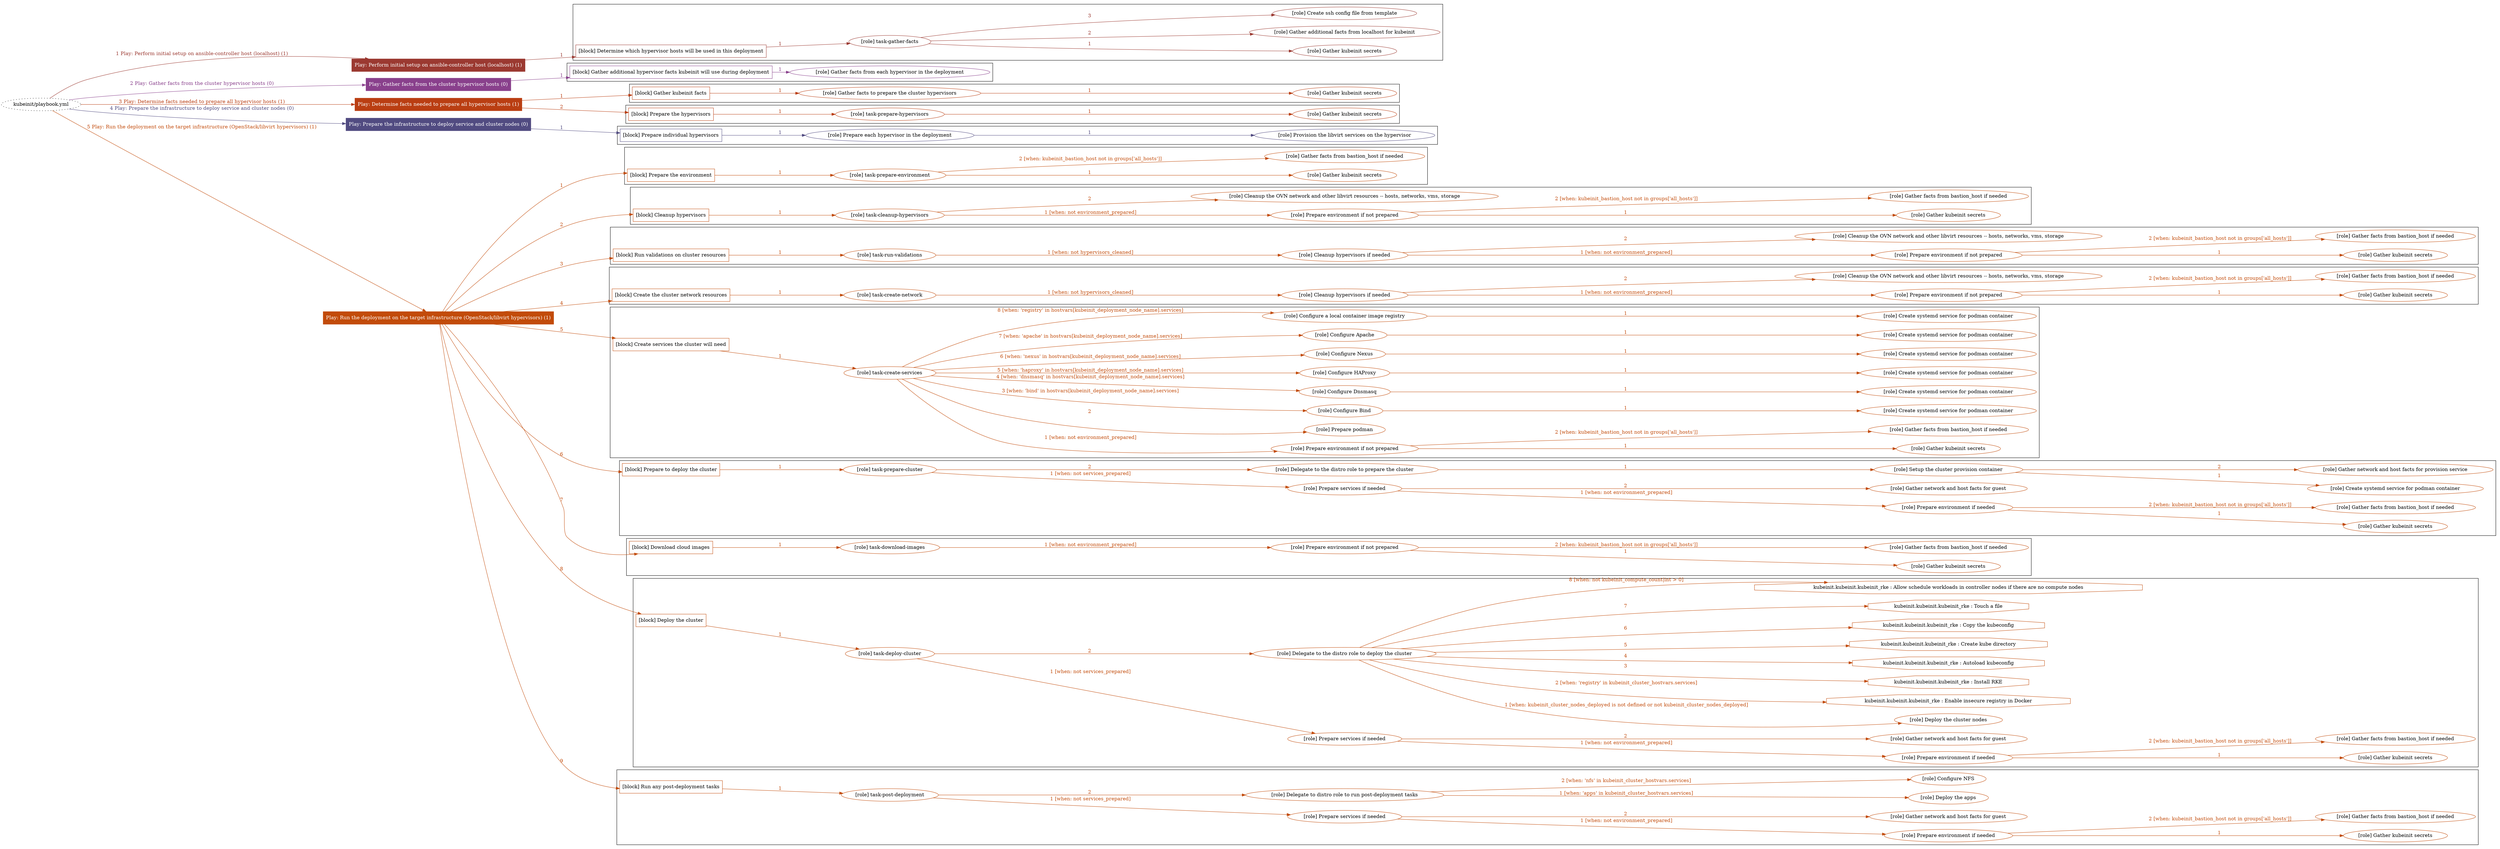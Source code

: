 digraph {
	graph [concentrate=true ordering=in rankdir=LR ratio=fill]
	edge [esep=5 sep=10]
	"kubeinit/playbook.yml" [URL="/home/runner/work/kubeinit/kubeinit/kubeinit/playbook.yml" id=playbook_4e71ec76 style=dotted]
	"kubeinit/playbook.yml" -> play_a5a6f241 [label="1 Play: Perform initial setup on ansible-controller host (localhost) (1)" color="#9b3931" fontcolor="#9b3931" id=edge_play_a5a6f241 labeltooltip="1 Play: Perform initial setup on ansible-controller host (localhost) (1)" tooltip="1 Play: Perform initial setup on ansible-controller host (localhost) (1)"]
	subgraph "Play: Perform initial setup on ansible-controller host (localhost) (1)" {
		play_a5a6f241 [label="Play: Perform initial setup on ansible-controller host (localhost) (1)" URL="/home/runner/work/kubeinit/kubeinit/kubeinit/playbook.yml" color="#9b3931" fontcolor="#ffffff" id=play_a5a6f241 shape=box style=filled tooltip=localhost]
		play_a5a6f241 -> block_d2134380 [label=1 color="#9b3931" fontcolor="#9b3931" id=edge_block_d2134380 labeltooltip=1 tooltip=1]
		subgraph cluster_block_d2134380 {
			block_d2134380 [label="[block] Determine which hypervisor hosts will be used in this deployment" URL="/home/runner/work/kubeinit/kubeinit/kubeinit/playbook.yml" color="#9b3931" id=block_d2134380 labeltooltip="Determine which hypervisor hosts will be used in this deployment" shape=box tooltip="Determine which hypervisor hosts will be used in this deployment"]
			block_d2134380 -> role_74dfdf32 [label="1 " color="#9b3931" fontcolor="#9b3931" id=edge_role_74dfdf32 labeltooltip="1 " tooltip="1 "]
			subgraph "task-gather-facts" {
				role_74dfdf32 [label="[role] task-gather-facts" URL="/home/runner/work/kubeinit/kubeinit/kubeinit/playbook.yml" color="#9b3931" id=role_74dfdf32 tooltip="task-gather-facts"]
				role_74dfdf32 -> role_13040ac0 [label="1 " color="#9b3931" fontcolor="#9b3931" id=edge_role_13040ac0 labeltooltip="1 " tooltip="1 "]
				subgraph "Gather kubeinit secrets" {
					role_13040ac0 [label="[role] Gather kubeinit secrets" URL="/home/runner/.ansible/collections/ansible_collections/kubeinit/kubeinit/roles/kubeinit_prepare/tasks/build_hypervisors_group.yml" color="#9b3931" id=role_13040ac0 tooltip="Gather kubeinit secrets"]
				}
				role_74dfdf32 -> role_74ad5cc6 [label="2 " color="#9b3931" fontcolor="#9b3931" id=edge_role_74ad5cc6 labeltooltip="2 " tooltip="2 "]
				subgraph "Gather additional facts from localhost for kubeinit" {
					role_74ad5cc6 [label="[role] Gather additional facts from localhost for kubeinit" URL="/home/runner/.ansible/collections/ansible_collections/kubeinit/kubeinit/roles/kubeinit_prepare/tasks/build_hypervisors_group.yml" color="#9b3931" id=role_74ad5cc6 tooltip="Gather additional facts from localhost for kubeinit"]
				}
				role_74dfdf32 -> role_3d4956d1 [label="3 " color="#9b3931" fontcolor="#9b3931" id=edge_role_3d4956d1 labeltooltip="3 " tooltip="3 "]
				subgraph "Create ssh config file from template" {
					role_3d4956d1 [label="[role] Create ssh config file from template" URL="/home/runner/.ansible/collections/ansible_collections/kubeinit/kubeinit/roles/kubeinit_prepare/tasks/build_hypervisors_group.yml" color="#9b3931" id=role_3d4956d1 tooltip="Create ssh config file from template"]
				}
			}
		}
	}
	"kubeinit/playbook.yml" -> play_de42b52c [label="2 Play: Gather facts from the cluster hypervisor hosts (0)" color="#89408c" fontcolor="#89408c" id=edge_play_de42b52c labeltooltip="2 Play: Gather facts from the cluster hypervisor hosts (0)" tooltip="2 Play: Gather facts from the cluster hypervisor hosts (0)"]
	subgraph "Play: Gather facts from the cluster hypervisor hosts (0)" {
		play_de42b52c [label="Play: Gather facts from the cluster hypervisor hosts (0)" URL="/home/runner/work/kubeinit/kubeinit/kubeinit/playbook.yml" color="#89408c" fontcolor="#ffffff" id=play_de42b52c shape=box style=filled tooltip="Play: Gather facts from the cluster hypervisor hosts (0)"]
		play_de42b52c -> block_602f44cd [label=1 color="#89408c" fontcolor="#89408c" id=edge_block_602f44cd labeltooltip=1 tooltip=1]
		subgraph cluster_block_602f44cd {
			block_602f44cd [label="[block] Gather additional hypervisor facts kubeinit will use during deployment" URL="/home/runner/work/kubeinit/kubeinit/kubeinit/playbook.yml" color="#89408c" id=block_602f44cd labeltooltip="Gather additional hypervisor facts kubeinit will use during deployment" shape=box tooltip="Gather additional hypervisor facts kubeinit will use during deployment"]
			block_602f44cd -> role_b14be139 [label="1 " color="#89408c" fontcolor="#89408c" id=edge_role_b14be139 labeltooltip="1 " tooltip="1 "]
			subgraph "Gather facts from each hypervisor in the deployment" {
				role_b14be139 [label="[role] Gather facts from each hypervisor in the deployment" URL="/home/runner/work/kubeinit/kubeinit/kubeinit/playbook.yml" color="#89408c" id=role_b14be139 tooltip="Gather facts from each hypervisor in the deployment"]
			}
		}
	}
	"kubeinit/playbook.yml" -> play_3bf90fbe [label="3 Play: Determine facts needed to prepare all hypervisor hosts (1)" color="#ba3e12" fontcolor="#ba3e12" id=edge_play_3bf90fbe labeltooltip="3 Play: Determine facts needed to prepare all hypervisor hosts (1)" tooltip="3 Play: Determine facts needed to prepare all hypervisor hosts (1)"]
	subgraph "Play: Determine facts needed to prepare all hypervisor hosts (1)" {
		play_3bf90fbe [label="Play: Determine facts needed to prepare all hypervisor hosts (1)" URL="/home/runner/work/kubeinit/kubeinit/kubeinit/playbook.yml" color="#ba3e12" fontcolor="#ffffff" id=play_3bf90fbe shape=box style=filled tooltip=localhost]
		play_3bf90fbe -> block_2a670452 [label=1 color="#ba3e12" fontcolor="#ba3e12" id=edge_block_2a670452 labeltooltip=1 tooltip=1]
		subgraph cluster_block_2a670452 {
			block_2a670452 [label="[block] Gather kubeinit facts" URL="/home/runner/work/kubeinit/kubeinit/kubeinit/playbook.yml" color="#ba3e12" id=block_2a670452 labeltooltip="Gather kubeinit facts" shape=box tooltip="Gather kubeinit facts"]
			block_2a670452 -> role_8c6747ef [label="1 " color="#ba3e12" fontcolor="#ba3e12" id=edge_role_8c6747ef labeltooltip="1 " tooltip="1 "]
			subgraph "Gather facts to prepare the cluster hypervisors" {
				role_8c6747ef [label="[role] Gather facts to prepare the cluster hypervisors" URL="/home/runner/work/kubeinit/kubeinit/kubeinit/playbook.yml" color="#ba3e12" id=role_8c6747ef tooltip="Gather facts to prepare the cluster hypervisors"]
				role_8c6747ef -> role_c88f5e8a [label="1 " color="#ba3e12" fontcolor="#ba3e12" id=edge_role_c88f5e8a labeltooltip="1 " tooltip="1 "]
				subgraph "Gather kubeinit secrets" {
					role_c88f5e8a [label="[role] Gather kubeinit secrets" URL="/home/runner/.ansible/collections/ansible_collections/kubeinit/kubeinit/roles/kubeinit_prepare/tasks/gather_kubeinit_facts.yml" color="#ba3e12" id=role_c88f5e8a tooltip="Gather kubeinit secrets"]
				}
			}
		}
		play_3bf90fbe -> block_3ad50ffa [label=2 color="#ba3e12" fontcolor="#ba3e12" id=edge_block_3ad50ffa labeltooltip=2 tooltip=2]
		subgraph cluster_block_3ad50ffa {
			block_3ad50ffa [label="[block] Prepare the hypervisors" URL="/home/runner/work/kubeinit/kubeinit/kubeinit/playbook.yml" color="#ba3e12" id=block_3ad50ffa labeltooltip="Prepare the hypervisors" shape=box tooltip="Prepare the hypervisors"]
			block_3ad50ffa -> role_e5954ee7 [label="1 " color="#ba3e12" fontcolor="#ba3e12" id=edge_role_e5954ee7 labeltooltip="1 " tooltip="1 "]
			subgraph "task-prepare-hypervisors" {
				role_e5954ee7 [label="[role] task-prepare-hypervisors" URL="/home/runner/work/kubeinit/kubeinit/kubeinit/playbook.yml" color="#ba3e12" id=role_e5954ee7 tooltip="task-prepare-hypervisors"]
				role_e5954ee7 -> role_2059200d [label="1 " color="#ba3e12" fontcolor="#ba3e12" id=edge_role_2059200d labeltooltip="1 " tooltip="1 "]
				subgraph "Gather kubeinit secrets" {
					role_2059200d [label="[role] Gather kubeinit secrets" URL="/home/runner/.ansible/collections/ansible_collections/kubeinit/kubeinit/roles/kubeinit_prepare/tasks/gather_kubeinit_facts.yml" color="#ba3e12" id=role_2059200d tooltip="Gather kubeinit secrets"]
				}
			}
		}
	}
	"kubeinit/playbook.yml" -> play_0ec72ad4 [label="4 Play: Prepare the infrastructure to deploy service and cluster nodes (0)" color="#514b81" fontcolor="#514b81" id=edge_play_0ec72ad4 labeltooltip="4 Play: Prepare the infrastructure to deploy service and cluster nodes (0)" tooltip="4 Play: Prepare the infrastructure to deploy service and cluster nodes (0)"]
	subgraph "Play: Prepare the infrastructure to deploy service and cluster nodes (0)" {
		play_0ec72ad4 [label="Play: Prepare the infrastructure to deploy service and cluster nodes (0)" URL="/home/runner/work/kubeinit/kubeinit/kubeinit/playbook.yml" color="#514b81" fontcolor="#ffffff" id=play_0ec72ad4 shape=box style=filled tooltip="Play: Prepare the infrastructure to deploy service and cluster nodes (0)"]
		play_0ec72ad4 -> block_b1049e52 [label=1 color="#514b81" fontcolor="#514b81" id=edge_block_b1049e52 labeltooltip=1 tooltip=1]
		subgraph cluster_block_b1049e52 {
			block_b1049e52 [label="[block] Prepare individual hypervisors" URL="/home/runner/work/kubeinit/kubeinit/kubeinit/playbook.yml" color="#514b81" id=block_b1049e52 labeltooltip="Prepare individual hypervisors" shape=box tooltip="Prepare individual hypervisors"]
			block_b1049e52 -> role_e82190da [label="1 " color="#514b81" fontcolor="#514b81" id=edge_role_e82190da labeltooltip="1 " tooltip="1 "]
			subgraph "Prepare each hypervisor in the deployment" {
				role_e82190da [label="[role] Prepare each hypervisor in the deployment" URL="/home/runner/work/kubeinit/kubeinit/kubeinit/playbook.yml" color="#514b81" id=role_e82190da tooltip="Prepare each hypervisor in the deployment"]
				role_e82190da -> role_c6ddafb7 [label="1 " color="#514b81" fontcolor="#514b81" id=edge_role_c6ddafb7 labeltooltip="1 " tooltip="1 "]
				subgraph "Provision the libvirt services on the hypervisor" {
					role_c6ddafb7 [label="[role] Provision the libvirt services on the hypervisor" URL="/home/runner/.ansible/collections/ansible_collections/kubeinit/kubeinit/roles/kubeinit_prepare/tasks/prepare_hypervisor.yml" color="#514b81" id=role_c6ddafb7 tooltip="Provision the libvirt services on the hypervisor"]
				}
			}
		}
	}
	"kubeinit/playbook.yml" -> play_357e057d [label="5 Play: Run the deployment on the target infrastructure (OpenStack/libvirt hypervisors) (1)" color="#c24b0a" fontcolor="#c24b0a" id=edge_play_357e057d labeltooltip="5 Play: Run the deployment on the target infrastructure (OpenStack/libvirt hypervisors) (1)" tooltip="5 Play: Run the deployment on the target infrastructure (OpenStack/libvirt hypervisors) (1)"]
	subgraph "Play: Run the deployment on the target infrastructure (OpenStack/libvirt hypervisors) (1)" {
		play_357e057d [label="Play: Run the deployment on the target infrastructure (OpenStack/libvirt hypervisors) (1)" URL="/home/runner/work/kubeinit/kubeinit/kubeinit/playbook.yml" color="#c24b0a" fontcolor="#ffffff" id=play_357e057d shape=box style=filled tooltip=localhost]
		play_357e057d -> block_16c69786 [label=1 color="#c24b0a" fontcolor="#c24b0a" id=edge_block_16c69786 labeltooltip=1 tooltip=1]
		subgraph cluster_block_16c69786 {
			block_16c69786 [label="[block] Prepare the environment" URL="/home/runner/work/kubeinit/kubeinit/kubeinit/playbook.yml" color="#c24b0a" id=block_16c69786 labeltooltip="Prepare the environment" shape=box tooltip="Prepare the environment"]
			block_16c69786 -> role_e90f8779 [label="1 " color="#c24b0a" fontcolor="#c24b0a" id=edge_role_e90f8779 labeltooltip="1 " tooltip="1 "]
			subgraph "task-prepare-environment" {
				role_e90f8779 [label="[role] task-prepare-environment" URL="/home/runner/work/kubeinit/kubeinit/kubeinit/playbook.yml" color="#c24b0a" id=role_e90f8779 tooltip="task-prepare-environment"]
				role_e90f8779 -> role_4d2148d4 [label="1 " color="#c24b0a" fontcolor="#c24b0a" id=edge_role_4d2148d4 labeltooltip="1 " tooltip="1 "]
				subgraph "Gather kubeinit secrets" {
					role_4d2148d4 [label="[role] Gather kubeinit secrets" URL="/home/runner/.ansible/collections/ansible_collections/kubeinit/kubeinit/roles/kubeinit_prepare/tasks/gather_kubeinit_facts.yml" color="#c24b0a" id=role_4d2148d4 tooltip="Gather kubeinit secrets"]
				}
				role_e90f8779 -> role_aa76175b [label="2 [when: kubeinit_bastion_host not in groups['all_hosts']]" color="#c24b0a" fontcolor="#c24b0a" id=edge_role_aa76175b labeltooltip="2 [when: kubeinit_bastion_host not in groups['all_hosts']]" tooltip="2 [when: kubeinit_bastion_host not in groups['all_hosts']]"]
				subgraph "Gather facts from bastion_host if needed" {
					role_aa76175b [label="[role] Gather facts from bastion_host if needed" URL="/home/runner/.ansible/collections/ansible_collections/kubeinit/kubeinit/roles/kubeinit_prepare/tasks/main.yml" color="#c24b0a" id=role_aa76175b tooltip="Gather facts from bastion_host if needed"]
				}
			}
		}
		play_357e057d -> block_3b5df5c7 [label=2 color="#c24b0a" fontcolor="#c24b0a" id=edge_block_3b5df5c7 labeltooltip=2 tooltip=2]
		subgraph cluster_block_3b5df5c7 {
			block_3b5df5c7 [label="[block] Cleanup hypervisors" URL="/home/runner/work/kubeinit/kubeinit/kubeinit/playbook.yml" color="#c24b0a" id=block_3b5df5c7 labeltooltip="Cleanup hypervisors" shape=box tooltip="Cleanup hypervisors"]
			block_3b5df5c7 -> role_c288c3ac [label="1 " color="#c24b0a" fontcolor="#c24b0a" id=edge_role_c288c3ac labeltooltip="1 " tooltip="1 "]
			subgraph "task-cleanup-hypervisors" {
				role_c288c3ac [label="[role] task-cleanup-hypervisors" URL="/home/runner/work/kubeinit/kubeinit/kubeinit/playbook.yml" color="#c24b0a" id=role_c288c3ac tooltip="task-cleanup-hypervisors"]
				role_c288c3ac -> role_8afca413 [label="1 [when: not environment_prepared]" color="#c24b0a" fontcolor="#c24b0a" id=edge_role_8afca413 labeltooltip="1 [when: not environment_prepared]" tooltip="1 [when: not environment_prepared]"]
				subgraph "Prepare environment if not prepared" {
					role_8afca413 [label="[role] Prepare environment if not prepared" URL="/home/runner/.ansible/collections/ansible_collections/kubeinit/kubeinit/roles/kubeinit_libvirt/tasks/cleanup_hypervisors.yml" color="#c24b0a" id=role_8afca413 tooltip="Prepare environment if not prepared"]
					role_8afca413 -> role_a4e926fe [label="1 " color="#c24b0a" fontcolor="#c24b0a" id=edge_role_a4e926fe labeltooltip="1 " tooltip="1 "]
					subgraph "Gather kubeinit secrets" {
						role_a4e926fe [label="[role] Gather kubeinit secrets" URL="/home/runner/.ansible/collections/ansible_collections/kubeinit/kubeinit/roles/kubeinit_prepare/tasks/gather_kubeinit_facts.yml" color="#c24b0a" id=role_a4e926fe tooltip="Gather kubeinit secrets"]
					}
					role_8afca413 -> role_6578287c [label="2 [when: kubeinit_bastion_host not in groups['all_hosts']]" color="#c24b0a" fontcolor="#c24b0a" id=edge_role_6578287c labeltooltip="2 [when: kubeinit_bastion_host not in groups['all_hosts']]" tooltip="2 [when: kubeinit_bastion_host not in groups['all_hosts']]"]
					subgraph "Gather facts from bastion_host if needed" {
						role_6578287c [label="[role] Gather facts from bastion_host if needed" URL="/home/runner/.ansible/collections/ansible_collections/kubeinit/kubeinit/roles/kubeinit_prepare/tasks/main.yml" color="#c24b0a" id=role_6578287c tooltip="Gather facts from bastion_host if needed"]
					}
				}
				role_c288c3ac -> role_6d5f1eb7 [label="2 " color="#c24b0a" fontcolor="#c24b0a" id=edge_role_6d5f1eb7 labeltooltip="2 " tooltip="2 "]
				subgraph "Cleanup the OVN network and other libvirt resources -- hosts, networks, vms, storage" {
					role_6d5f1eb7 [label="[role] Cleanup the OVN network and other libvirt resources -- hosts, networks, vms, storage" URL="/home/runner/.ansible/collections/ansible_collections/kubeinit/kubeinit/roles/kubeinit_libvirt/tasks/cleanup_hypervisors.yml" color="#c24b0a" id=role_6d5f1eb7 tooltip="Cleanup the OVN network and other libvirt resources -- hosts, networks, vms, storage"]
				}
			}
		}
		play_357e057d -> block_6f7932ec [label=3 color="#c24b0a" fontcolor="#c24b0a" id=edge_block_6f7932ec labeltooltip=3 tooltip=3]
		subgraph cluster_block_6f7932ec {
			block_6f7932ec [label="[block] Run validations on cluster resources" URL="/home/runner/work/kubeinit/kubeinit/kubeinit/playbook.yml" color="#c24b0a" id=block_6f7932ec labeltooltip="Run validations on cluster resources" shape=box tooltip="Run validations on cluster resources"]
			block_6f7932ec -> role_23121a31 [label="1 " color="#c24b0a" fontcolor="#c24b0a" id=edge_role_23121a31 labeltooltip="1 " tooltip="1 "]
			subgraph "task-run-validations" {
				role_23121a31 [label="[role] task-run-validations" URL="/home/runner/work/kubeinit/kubeinit/kubeinit/playbook.yml" color="#c24b0a" id=role_23121a31 tooltip="task-run-validations"]
				role_23121a31 -> role_99c1fac8 [label="1 [when: not hypervisors_cleaned]" color="#c24b0a" fontcolor="#c24b0a" id=edge_role_99c1fac8 labeltooltip="1 [when: not hypervisors_cleaned]" tooltip="1 [when: not hypervisors_cleaned]"]
				subgraph "Cleanup hypervisors if needed" {
					role_99c1fac8 [label="[role] Cleanup hypervisors if needed" URL="/home/runner/.ansible/collections/ansible_collections/kubeinit/kubeinit/roles/kubeinit_validations/tasks/main.yml" color="#c24b0a" id=role_99c1fac8 tooltip="Cleanup hypervisors if needed"]
					role_99c1fac8 -> role_f0be2505 [label="1 [when: not environment_prepared]" color="#c24b0a" fontcolor="#c24b0a" id=edge_role_f0be2505 labeltooltip="1 [when: not environment_prepared]" tooltip="1 [when: not environment_prepared]"]
					subgraph "Prepare environment if not prepared" {
						role_f0be2505 [label="[role] Prepare environment if not prepared" URL="/home/runner/.ansible/collections/ansible_collections/kubeinit/kubeinit/roles/kubeinit_libvirt/tasks/cleanup_hypervisors.yml" color="#c24b0a" id=role_f0be2505 tooltip="Prepare environment if not prepared"]
						role_f0be2505 -> role_37972097 [label="1 " color="#c24b0a" fontcolor="#c24b0a" id=edge_role_37972097 labeltooltip="1 " tooltip="1 "]
						subgraph "Gather kubeinit secrets" {
							role_37972097 [label="[role] Gather kubeinit secrets" URL="/home/runner/.ansible/collections/ansible_collections/kubeinit/kubeinit/roles/kubeinit_prepare/tasks/gather_kubeinit_facts.yml" color="#c24b0a" id=role_37972097 tooltip="Gather kubeinit secrets"]
						}
						role_f0be2505 -> role_4439eab1 [label="2 [when: kubeinit_bastion_host not in groups['all_hosts']]" color="#c24b0a" fontcolor="#c24b0a" id=edge_role_4439eab1 labeltooltip="2 [when: kubeinit_bastion_host not in groups['all_hosts']]" tooltip="2 [when: kubeinit_bastion_host not in groups['all_hosts']]"]
						subgraph "Gather facts from bastion_host if needed" {
							role_4439eab1 [label="[role] Gather facts from bastion_host if needed" URL="/home/runner/.ansible/collections/ansible_collections/kubeinit/kubeinit/roles/kubeinit_prepare/tasks/main.yml" color="#c24b0a" id=role_4439eab1 tooltip="Gather facts from bastion_host if needed"]
						}
					}
					role_99c1fac8 -> role_c960fbb1 [label="2 " color="#c24b0a" fontcolor="#c24b0a" id=edge_role_c960fbb1 labeltooltip="2 " tooltip="2 "]
					subgraph "Cleanup the OVN network and other libvirt resources -- hosts, networks, vms, storage" {
						role_c960fbb1 [label="[role] Cleanup the OVN network and other libvirt resources -- hosts, networks, vms, storage" URL="/home/runner/.ansible/collections/ansible_collections/kubeinit/kubeinit/roles/kubeinit_libvirt/tasks/cleanup_hypervisors.yml" color="#c24b0a" id=role_c960fbb1 tooltip="Cleanup the OVN network and other libvirt resources -- hosts, networks, vms, storage"]
					}
				}
			}
		}
		play_357e057d -> block_7549c4a5 [label=4 color="#c24b0a" fontcolor="#c24b0a" id=edge_block_7549c4a5 labeltooltip=4 tooltip=4]
		subgraph cluster_block_7549c4a5 {
			block_7549c4a5 [label="[block] Create the cluster network resources" URL="/home/runner/work/kubeinit/kubeinit/kubeinit/playbook.yml" color="#c24b0a" id=block_7549c4a5 labeltooltip="Create the cluster network resources" shape=box tooltip="Create the cluster network resources"]
			block_7549c4a5 -> role_5e5cbd0d [label="1 " color="#c24b0a" fontcolor="#c24b0a" id=edge_role_5e5cbd0d labeltooltip="1 " tooltip="1 "]
			subgraph "task-create-network" {
				role_5e5cbd0d [label="[role] task-create-network" URL="/home/runner/work/kubeinit/kubeinit/kubeinit/playbook.yml" color="#c24b0a" id=role_5e5cbd0d tooltip="task-create-network"]
				role_5e5cbd0d -> role_bc754c23 [label="1 [when: not hypervisors_cleaned]" color="#c24b0a" fontcolor="#c24b0a" id=edge_role_bc754c23 labeltooltip="1 [when: not hypervisors_cleaned]" tooltip="1 [when: not hypervisors_cleaned]"]
				subgraph "Cleanup hypervisors if needed" {
					role_bc754c23 [label="[role] Cleanup hypervisors if needed" URL="/home/runner/.ansible/collections/ansible_collections/kubeinit/kubeinit/roles/kubeinit_libvirt/tasks/create_network.yml" color="#c24b0a" id=role_bc754c23 tooltip="Cleanup hypervisors if needed"]
					role_bc754c23 -> role_7038dcd2 [label="1 [when: not environment_prepared]" color="#c24b0a" fontcolor="#c24b0a" id=edge_role_7038dcd2 labeltooltip="1 [when: not environment_prepared]" tooltip="1 [when: not environment_prepared]"]
					subgraph "Prepare environment if not prepared" {
						role_7038dcd2 [label="[role] Prepare environment if not prepared" URL="/home/runner/.ansible/collections/ansible_collections/kubeinit/kubeinit/roles/kubeinit_libvirt/tasks/cleanup_hypervisors.yml" color="#c24b0a" id=role_7038dcd2 tooltip="Prepare environment if not prepared"]
						role_7038dcd2 -> role_16d97a36 [label="1 " color="#c24b0a" fontcolor="#c24b0a" id=edge_role_16d97a36 labeltooltip="1 " tooltip="1 "]
						subgraph "Gather kubeinit secrets" {
							role_16d97a36 [label="[role] Gather kubeinit secrets" URL="/home/runner/.ansible/collections/ansible_collections/kubeinit/kubeinit/roles/kubeinit_prepare/tasks/gather_kubeinit_facts.yml" color="#c24b0a" id=role_16d97a36 tooltip="Gather kubeinit secrets"]
						}
						role_7038dcd2 -> role_34588f95 [label="2 [when: kubeinit_bastion_host not in groups['all_hosts']]" color="#c24b0a" fontcolor="#c24b0a" id=edge_role_34588f95 labeltooltip="2 [when: kubeinit_bastion_host not in groups['all_hosts']]" tooltip="2 [when: kubeinit_bastion_host not in groups['all_hosts']]"]
						subgraph "Gather facts from bastion_host if needed" {
							role_34588f95 [label="[role] Gather facts from bastion_host if needed" URL="/home/runner/.ansible/collections/ansible_collections/kubeinit/kubeinit/roles/kubeinit_prepare/tasks/main.yml" color="#c24b0a" id=role_34588f95 tooltip="Gather facts from bastion_host if needed"]
						}
					}
					role_bc754c23 -> role_4efb8c5f [label="2 " color="#c24b0a" fontcolor="#c24b0a" id=edge_role_4efb8c5f labeltooltip="2 " tooltip="2 "]
					subgraph "Cleanup the OVN network and other libvirt resources -- hosts, networks, vms, storage" {
						role_4efb8c5f [label="[role] Cleanup the OVN network and other libvirt resources -- hosts, networks, vms, storage" URL="/home/runner/.ansible/collections/ansible_collections/kubeinit/kubeinit/roles/kubeinit_libvirt/tasks/cleanup_hypervisors.yml" color="#c24b0a" id=role_4efb8c5f tooltip="Cleanup the OVN network and other libvirt resources -- hosts, networks, vms, storage"]
					}
				}
			}
		}
		play_357e057d -> block_6373e760 [label=5 color="#c24b0a" fontcolor="#c24b0a" id=edge_block_6373e760 labeltooltip=5 tooltip=5]
		subgraph cluster_block_6373e760 {
			block_6373e760 [label="[block] Create services the cluster will need" URL="/home/runner/work/kubeinit/kubeinit/kubeinit/playbook.yml" color="#c24b0a" id=block_6373e760 labeltooltip="Create services the cluster will need" shape=box tooltip="Create services the cluster will need"]
			block_6373e760 -> role_c44300d2 [label="1 " color="#c24b0a" fontcolor="#c24b0a" id=edge_role_c44300d2 labeltooltip="1 " tooltip="1 "]
			subgraph "task-create-services" {
				role_c44300d2 [label="[role] task-create-services" URL="/home/runner/work/kubeinit/kubeinit/kubeinit/playbook.yml" color="#c24b0a" id=role_c44300d2 tooltip="task-create-services"]
				role_c44300d2 -> role_2e483dd9 [label="1 [when: not environment_prepared]" color="#c24b0a" fontcolor="#c24b0a" id=edge_role_2e483dd9 labeltooltip="1 [when: not environment_prepared]" tooltip="1 [when: not environment_prepared]"]
				subgraph "Prepare environment if not prepared" {
					role_2e483dd9 [label="[role] Prepare environment if not prepared" URL="/home/runner/.ansible/collections/ansible_collections/kubeinit/kubeinit/roles/kubeinit_services/tasks/main.yml" color="#c24b0a" id=role_2e483dd9 tooltip="Prepare environment if not prepared"]
					role_2e483dd9 -> role_b80bd505 [label="1 " color="#c24b0a" fontcolor="#c24b0a" id=edge_role_b80bd505 labeltooltip="1 " tooltip="1 "]
					subgraph "Gather kubeinit secrets" {
						role_b80bd505 [label="[role] Gather kubeinit secrets" URL="/home/runner/.ansible/collections/ansible_collections/kubeinit/kubeinit/roles/kubeinit_prepare/tasks/gather_kubeinit_facts.yml" color="#c24b0a" id=role_b80bd505 tooltip="Gather kubeinit secrets"]
					}
					role_2e483dd9 -> role_9811d787 [label="2 [when: kubeinit_bastion_host not in groups['all_hosts']]" color="#c24b0a" fontcolor="#c24b0a" id=edge_role_9811d787 labeltooltip="2 [when: kubeinit_bastion_host not in groups['all_hosts']]" tooltip="2 [when: kubeinit_bastion_host not in groups['all_hosts']]"]
					subgraph "Gather facts from bastion_host if needed" {
						role_9811d787 [label="[role] Gather facts from bastion_host if needed" URL="/home/runner/.ansible/collections/ansible_collections/kubeinit/kubeinit/roles/kubeinit_prepare/tasks/main.yml" color="#c24b0a" id=role_9811d787 tooltip="Gather facts from bastion_host if needed"]
					}
				}
				role_c44300d2 -> role_13c05791 [label="2 " color="#c24b0a" fontcolor="#c24b0a" id=edge_role_13c05791 labeltooltip="2 " tooltip="2 "]
				subgraph "Prepare podman" {
					role_13c05791 [label="[role] Prepare podman" URL="/home/runner/.ansible/collections/ansible_collections/kubeinit/kubeinit/roles/kubeinit_services/tasks/00_create_service_pod.yml" color="#c24b0a" id=role_13c05791 tooltip="Prepare podman"]
				}
				role_c44300d2 -> role_375d4ddc [label="3 [when: 'bind' in hostvars[kubeinit_deployment_node_name].services]" color="#c24b0a" fontcolor="#c24b0a" id=edge_role_375d4ddc labeltooltip="3 [when: 'bind' in hostvars[kubeinit_deployment_node_name].services]" tooltip="3 [when: 'bind' in hostvars[kubeinit_deployment_node_name].services]"]
				subgraph "Configure Bind" {
					role_375d4ddc [label="[role] Configure Bind" URL="/home/runner/.ansible/collections/ansible_collections/kubeinit/kubeinit/roles/kubeinit_services/tasks/start_services_containers.yml" color="#c24b0a" id=role_375d4ddc tooltip="Configure Bind"]
					role_375d4ddc -> role_6f3809f8 [label="1 " color="#c24b0a" fontcolor="#c24b0a" id=edge_role_6f3809f8 labeltooltip="1 " tooltip="1 "]
					subgraph "Create systemd service for podman container" {
						role_6f3809f8 [label="[role] Create systemd service for podman container" URL="/home/runner/.ansible/collections/ansible_collections/kubeinit/kubeinit/roles/kubeinit_bind/tasks/main.yml" color="#c24b0a" id=role_6f3809f8 tooltip="Create systemd service for podman container"]
					}
				}
				role_c44300d2 -> role_8f9f29b9 [label="4 [when: 'dnsmasq' in hostvars[kubeinit_deployment_node_name].services]" color="#c24b0a" fontcolor="#c24b0a" id=edge_role_8f9f29b9 labeltooltip="4 [when: 'dnsmasq' in hostvars[kubeinit_deployment_node_name].services]" tooltip="4 [when: 'dnsmasq' in hostvars[kubeinit_deployment_node_name].services]"]
				subgraph "Configure Dnsmasq" {
					role_8f9f29b9 [label="[role] Configure Dnsmasq" URL="/home/runner/.ansible/collections/ansible_collections/kubeinit/kubeinit/roles/kubeinit_services/tasks/start_services_containers.yml" color="#c24b0a" id=role_8f9f29b9 tooltip="Configure Dnsmasq"]
					role_8f9f29b9 -> role_f87ef7d1 [label="1 " color="#c24b0a" fontcolor="#c24b0a" id=edge_role_f87ef7d1 labeltooltip="1 " tooltip="1 "]
					subgraph "Create systemd service for podman container" {
						role_f87ef7d1 [label="[role] Create systemd service for podman container" URL="/home/runner/.ansible/collections/ansible_collections/kubeinit/kubeinit/roles/kubeinit_dnsmasq/tasks/main.yml" color="#c24b0a" id=role_f87ef7d1 tooltip="Create systemd service for podman container"]
					}
				}
				role_c44300d2 -> role_7e4894ff [label="5 [when: 'haproxy' in hostvars[kubeinit_deployment_node_name].services]" color="#c24b0a" fontcolor="#c24b0a" id=edge_role_7e4894ff labeltooltip="5 [when: 'haproxy' in hostvars[kubeinit_deployment_node_name].services]" tooltip="5 [when: 'haproxy' in hostvars[kubeinit_deployment_node_name].services]"]
				subgraph "Configure HAProxy" {
					role_7e4894ff [label="[role] Configure HAProxy" URL="/home/runner/.ansible/collections/ansible_collections/kubeinit/kubeinit/roles/kubeinit_services/tasks/start_services_containers.yml" color="#c24b0a" id=role_7e4894ff tooltip="Configure HAProxy"]
					role_7e4894ff -> role_b9ba1202 [label="1 " color="#c24b0a" fontcolor="#c24b0a" id=edge_role_b9ba1202 labeltooltip="1 " tooltip="1 "]
					subgraph "Create systemd service for podman container" {
						role_b9ba1202 [label="[role] Create systemd service for podman container" URL="/home/runner/.ansible/collections/ansible_collections/kubeinit/kubeinit/roles/kubeinit_haproxy/tasks/main.yml" color="#c24b0a" id=role_b9ba1202 tooltip="Create systemd service for podman container"]
					}
				}
				role_c44300d2 -> role_a5845571 [label="6 [when: 'nexus' in hostvars[kubeinit_deployment_node_name].services]" color="#c24b0a" fontcolor="#c24b0a" id=edge_role_a5845571 labeltooltip="6 [when: 'nexus' in hostvars[kubeinit_deployment_node_name].services]" tooltip="6 [when: 'nexus' in hostvars[kubeinit_deployment_node_name].services]"]
				subgraph "Configure Nexus" {
					role_a5845571 [label="[role] Configure Nexus" URL="/home/runner/.ansible/collections/ansible_collections/kubeinit/kubeinit/roles/kubeinit_services/tasks/start_services_containers.yml" color="#c24b0a" id=role_a5845571 tooltip="Configure Nexus"]
					role_a5845571 -> role_78c1bdd9 [label="1 " color="#c24b0a" fontcolor="#c24b0a" id=edge_role_78c1bdd9 labeltooltip="1 " tooltip="1 "]
					subgraph "Create systemd service for podman container" {
						role_78c1bdd9 [label="[role] Create systemd service for podman container" URL="/home/runner/.ansible/collections/ansible_collections/kubeinit/kubeinit/roles/kubeinit_nexus/tasks/main.yml" color="#c24b0a" id=role_78c1bdd9 tooltip="Create systemd service for podman container"]
					}
				}
				role_c44300d2 -> role_e906c9bb [label="7 [when: 'apache' in hostvars[kubeinit_deployment_node_name].services]" color="#c24b0a" fontcolor="#c24b0a" id=edge_role_e906c9bb labeltooltip="7 [when: 'apache' in hostvars[kubeinit_deployment_node_name].services]" tooltip="7 [when: 'apache' in hostvars[kubeinit_deployment_node_name].services]"]
				subgraph "Configure Apache" {
					role_e906c9bb [label="[role] Configure Apache" URL="/home/runner/.ansible/collections/ansible_collections/kubeinit/kubeinit/roles/kubeinit_services/tasks/start_services_containers.yml" color="#c24b0a" id=role_e906c9bb tooltip="Configure Apache"]
					role_e906c9bb -> role_01a43ea2 [label="1 " color="#c24b0a" fontcolor="#c24b0a" id=edge_role_01a43ea2 labeltooltip="1 " tooltip="1 "]
					subgraph "Create systemd service for podman container" {
						role_01a43ea2 [label="[role] Create systemd service for podman container" URL="/home/runner/.ansible/collections/ansible_collections/kubeinit/kubeinit/roles/kubeinit_apache/tasks/main.yml" color="#c24b0a" id=role_01a43ea2 tooltip="Create systemd service for podman container"]
					}
				}
				role_c44300d2 -> role_4894c741 [label="8 [when: 'registry' in hostvars[kubeinit_deployment_node_name].services]" color="#c24b0a" fontcolor="#c24b0a" id=edge_role_4894c741 labeltooltip="8 [when: 'registry' in hostvars[kubeinit_deployment_node_name].services]" tooltip="8 [when: 'registry' in hostvars[kubeinit_deployment_node_name].services]"]
				subgraph "Configure a local container image registry" {
					role_4894c741 [label="[role] Configure a local container image registry" URL="/home/runner/.ansible/collections/ansible_collections/kubeinit/kubeinit/roles/kubeinit_services/tasks/start_services_containers.yml" color="#c24b0a" id=role_4894c741 tooltip="Configure a local container image registry"]
					role_4894c741 -> role_3b60497c [label="1 " color="#c24b0a" fontcolor="#c24b0a" id=edge_role_3b60497c labeltooltip="1 " tooltip="1 "]
					subgraph "Create systemd service for podman container" {
						role_3b60497c [label="[role] Create systemd service for podman container" URL="/home/runner/.ansible/collections/ansible_collections/kubeinit/kubeinit/roles/kubeinit_registry/tasks/main.yml" color="#c24b0a" id=role_3b60497c tooltip="Create systemd service for podman container"]
					}
				}
			}
		}
		play_357e057d -> block_cd76308f [label=6 color="#c24b0a" fontcolor="#c24b0a" id=edge_block_cd76308f labeltooltip=6 tooltip=6]
		subgraph cluster_block_cd76308f {
			block_cd76308f [label="[block] Prepare to deploy the cluster" URL="/home/runner/work/kubeinit/kubeinit/kubeinit/playbook.yml" color="#c24b0a" id=block_cd76308f labeltooltip="Prepare to deploy the cluster" shape=box tooltip="Prepare to deploy the cluster"]
			block_cd76308f -> role_0dbcf899 [label="1 " color="#c24b0a" fontcolor="#c24b0a" id=edge_role_0dbcf899 labeltooltip="1 " tooltip="1 "]
			subgraph "task-prepare-cluster" {
				role_0dbcf899 [label="[role] task-prepare-cluster" URL="/home/runner/work/kubeinit/kubeinit/kubeinit/playbook.yml" color="#c24b0a" id=role_0dbcf899 tooltip="task-prepare-cluster"]
				role_0dbcf899 -> role_c16237b3 [label="1 [when: not services_prepared]" color="#c24b0a" fontcolor="#c24b0a" id=edge_role_c16237b3 labeltooltip="1 [when: not services_prepared]" tooltip="1 [when: not services_prepared]"]
				subgraph "Prepare services if needed" {
					role_c16237b3 [label="[role] Prepare services if needed" URL="/home/runner/.ansible/collections/ansible_collections/kubeinit/kubeinit/roles/kubeinit_prepare/tasks/prepare_cluster.yml" color="#c24b0a" id=role_c16237b3 tooltip="Prepare services if needed"]
					role_c16237b3 -> role_f00949a0 [label="1 [when: not environment_prepared]" color="#c24b0a" fontcolor="#c24b0a" id=edge_role_f00949a0 labeltooltip="1 [when: not environment_prepared]" tooltip="1 [when: not environment_prepared]"]
					subgraph "Prepare environment if needed" {
						role_f00949a0 [label="[role] Prepare environment if needed" URL="/home/runner/.ansible/collections/ansible_collections/kubeinit/kubeinit/roles/kubeinit_services/tasks/prepare_services.yml" color="#c24b0a" id=role_f00949a0 tooltip="Prepare environment if needed"]
						role_f00949a0 -> role_acf549c5 [label="1 " color="#c24b0a" fontcolor="#c24b0a" id=edge_role_acf549c5 labeltooltip="1 " tooltip="1 "]
						subgraph "Gather kubeinit secrets" {
							role_acf549c5 [label="[role] Gather kubeinit secrets" URL="/home/runner/.ansible/collections/ansible_collections/kubeinit/kubeinit/roles/kubeinit_prepare/tasks/gather_kubeinit_facts.yml" color="#c24b0a" id=role_acf549c5 tooltip="Gather kubeinit secrets"]
						}
						role_f00949a0 -> role_bf05fe73 [label="2 [when: kubeinit_bastion_host not in groups['all_hosts']]" color="#c24b0a" fontcolor="#c24b0a" id=edge_role_bf05fe73 labeltooltip="2 [when: kubeinit_bastion_host not in groups['all_hosts']]" tooltip="2 [when: kubeinit_bastion_host not in groups['all_hosts']]"]
						subgraph "Gather facts from bastion_host if needed" {
							role_bf05fe73 [label="[role] Gather facts from bastion_host if needed" URL="/home/runner/.ansible/collections/ansible_collections/kubeinit/kubeinit/roles/kubeinit_prepare/tasks/main.yml" color="#c24b0a" id=role_bf05fe73 tooltip="Gather facts from bastion_host if needed"]
						}
					}
					role_c16237b3 -> role_354026ab [label="2 " color="#c24b0a" fontcolor="#c24b0a" id=edge_role_354026ab labeltooltip="2 " tooltip="2 "]
					subgraph "Gather network and host facts for guest" {
						role_354026ab [label="[role] Gather network and host facts for guest" URL="/home/runner/.ansible/collections/ansible_collections/kubeinit/kubeinit/roles/kubeinit_services/tasks/prepare_services.yml" color="#c24b0a" id=role_354026ab tooltip="Gather network and host facts for guest"]
					}
				}
				role_0dbcf899 -> role_2a09ac9d [label="2 " color="#c24b0a" fontcolor="#c24b0a" id=edge_role_2a09ac9d labeltooltip="2 " tooltip="2 "]
				subgraph "Delegate to the distro role to prepare the cluster" {
					role_2a09ac9d [label="[role] Delegate to the distro role to prepare the cluster" URL="/home/runner/.ansible/collections/ansible_collections/kubeinit/kubeinit/roles/kubeinit_prepare/tasks/prepare_cluster.yml" color="#c24b0a" id=role_2a09ac9d tooltip="Delegate to the distro role to prepare the cluster"]
					role_2a09ac9d -> role_f3c25749 [label="1 " color="#c24b0a" fontcolor="#c24b0a" id=edge_role_f3c25749 labeltooltip="1 " tooltip="1 "]
					subgraph "Setup the cluster provision container" {
						role_f3c25749 [label="[role] Setup the cluster provision container" URL="/home/runner/.ansible/collections/ansible_collections/kubeinit/kubeinit/roles/kubeinit_rke/tasks/prepare_cluster.yml" color="#c24b0a" id=role_f3c25749 tooltip="Setup the cluster provision container"]
						role_f3c25749 -> role_49880e91 [label="1 " color="#c24b0a" fontcolor="#c24b0a" id=edge_role_49880e91 labeltooltip="1 " tooltip="1 "]
						subgraph "Create systemd service for podman container" {
							role_49880e91 [label="[role] Create systemd service for podman container" URL="/home/runner/.ansible/collections/ansible_collections/kubeinit/kubeinit/roles/kubeinit_services/tasks/create_provision_container.yml" color="#c24b0a" id=role_49880e91 tooltip="Create systemd service for podman container"]
						}
						role_f3c25749 -> role_8ae91153 [label="2 " color="#c24b0a" fontcolor="#c24b0a" id=edge_role_8ae91153 labeltooltip="2 " tooltip="2 "]
						subgraph "Gather network and host facts for provision service" {
							role_8ae91153 [label="[role] Gather network and host facts for provision service" URL="/home/runner/.ansible/collections/ansible_collections/kubeinit/kubeinit/roles/kubeinit_services/tasks/create_provision_container.yml" color="#c24b0a" id=role_8ae91153 tooltip="Gather network and host facts for provision service"]
						}
					}
				}
			}
		}
		play_357e057d -> block_7a6723d1 [label=7 color="#c24b0a" fontcolor="#c24b0a" id=edge_block_7a6723d1 labeltooltip=7 tooltip=7]
		subgraph cluster_block_7a6723d1 {
			block_7a6723d1 [label="[block] Download cloud images" URL="/home/runner/work/kubeinit/kubeinit/kubeinit/playbook.yml" color="#c24b0a" id=block_7a6723d1 labeltooltip="Download cloud images" shape=box tooltip="Download cloud images"]
			block_7a6723d1 -> role_511b1765 [label="1 " color="#c24b0a" fontcolor="#c24b0a" id=edge_role_511b1765 labeltooltip="1 " tooltip="1 "]
			subgraph "task-download-images" {
				role_511b1765 [label="[role] task-download-images" URL="/home/runner/work/kubeinit/kubeinit/kubeinit/playbook.yml" color="#c24b0a" id=role_511b1765 tooltip="task-download-images"]
				role_511b1765 -> role_ae8dd0e1 [label="1 [when: not environment_prepared]" color="#c24b0a" fontcolor="#c24b0a" id=edge_role_ae8dd0e1 labeltooltip="1 [when: not environment_prepared]" tooltip="1 [when: not environment_prepared]"]
				subgraph "Prepare environment if not prepared" {
					role_ae8dd0e1 [label="[role] Prepare environment if not prepared" URL="/home/runner/.ansible/collections/ansible_collections/kubeinit/kubeinit/roles/kubeinit_libvirt/tasks/download_cloud_images.yml" color="#c24b0a" id=role_ae8dd0e1 tooltip="Prepare environment if not prepared"]
					role_ae8dd0e1 -> role_f3811f54 [label="1 " color="#c24b0a" fontcolor="#c24b0a" id=edge_role_f3811f54 labeltooltip="1 " tooltip="1 "]
					subgraph "Gather kubeinit secrets" {
						role_f3811f54 [label="[role] Gather kubeinit secrets" URL="/home/runner/.ansible/collections/ansible_collections/kubeinit/kubeinit/roles/kubeinit_prepare/tasks/gather_kubeinit_facts.yml" color="#c24b0a" id=role_f3811f54 tooltip="Gather kubeinit secrets"]
					}
					role_ae8dd0e1 -> role_4df880c0 [label="2 [when: kubeinit_bastion_host not in groups['all_hosts']]" color="#c24b0a" fontcolor="#c24b0a" id=edge_role_4df880c0 labeltooltip="2 [when: kubeinit_bastion_host not in groups['all_hosts']]" tooltip="2 [when: kubeinit_bastion_host not in groups['all_hosts']]"]
					subgraph "Gather facts from bastion_host if needed" {
						role_4df880c0 [label="[role] Gather facts from bastion_host if needed" URL="/home/runner/.ansible/collections/ansible_collections/kubeinit/kubeinit/roles/kubeinit_prepare/tasks/main.yml" color="#c24b0a" id=role_4df880c0 tooltip="Gather facts from bastion_host if needed"]
					}
				}
			}
		}
		play_357e057d -> block_10e3c5be [label=8 color="#c24b0a" fontcolor="#c24b0a" id=edge_block_10e3c5be labeltooltip=8 tooltip=8]
		subgraph cluster_block_10e3c5be {
			block_10e3c5be [label="[block] Deploy the cluster" URL="/home/runner/work/kubeinit/kubeinit/kubeinit/playbook.yml" color="#c24b0a" id=block_10e3c5be labeltooltip="Deploy the cluster" shape=box tooltip="Deploy the cluster"]
			block_10e3c5be -> role_35e24513 [label="1 " color="#c24b0a" fontcolor="#c24b0a" id=edge_role_35e24513 labeltooltip="1 " tooltip="1 "]
			subgraph "task-deploy-cluster" {
				role_35e24513 [label="[role] task-deploy-cluster" URL="/home/runner/work/kubeinit/kubeinit/kubeinit/playbook.yml" color="#c24b0a" id=role_35e24513 tooltip="task-deploy-cluster"]
				role_35e24513 -> role_654f515b [label="1 [when: not services_prepared]" color="#c24b0a" fontcolor="#c24b0a" id=edge_role_654f515b labeltooltip="1 [when: not services_prepared]" tooltip="1 [when: not services_prepared]"]
				subgraph "Prepare services if needed" {
					role_654f515b [label="[role] Prepare services if needed" URL="/home/runner/.ansible/collections/ansible_collections/kubeinit/kubeinit/roles/kubeinit_prepare/tasks/deploy_cluster.yml" color="#c24b0a" id=role_654f515b tooltip="Prepare services if needed"]
					role_654f515b -> role_eea68109 [label="1 [when: not environment_prepared]" color="#c24b0a" fontcolor="#c24b0a" id=edge_role_eea68109 labeltooltip="1 [when: not environment_prepared]" tooltip="1 [when: not environment_prepared]"]
					subgraph "Prepare environment if needed" {
						role_eea68109 [label="[role] Prepare environment if needed" URL="/home/runner/.ansible/collections/ansible_collections/kubeinit/kubeinit/roles/kubeinit_services/tasks/prepare_services.yml" color="#c24b0a" id=role_eea68109 tooltip="Prepare environment if needed"]
						role_eea68109 -> role_aa50c64d [label="1 " color="#c24b0a" fontcolor="#c24b0a" id=edge_role_aa50c64d labeltooltip="1 " tooltip="1 "]
						subgraph "Gather kubeinit secrets" {
							role_aa50c64d [label="[role] Gather kubeinit secrets" URL="/home/runner/.ansible/collections/ansible_collections/kubeinit/kubeinit/roles/kubeinit_prepare/tasks/gather_kubeinit_facts.yml" color="#c24b0a" id=role_aa50c64d tooltip="Gather kubeinit secrets"]
						}
						role_eea68109 -> role_3f1093b1 [label="2 [when: kubeinit_bastion_host not in groups['all_hosts']]" color="#c24b0a" fontcolor="#c24b0a" id=edge_role_3f1093b1 labeltooltip="2 [when: kubeinit_bastion_host not in groups['all_hosts']]" tooltip="2 [when: kubeinit_bastion_host not in groups['all_hosts']]"]
						subgraph "Gather facts from bastion_host if needed" {
							role_3f1093b1 [label="[role] Gather facts from bastion_host if needed" URL="/home/runner/.ansible/collections/ansible_collections/kubeinit/kubeinit/roles/kubeinit_prepare/tasks/main.yml" color="#c24b0a" id=role_3f1093b1 tooltip="Gather facts from bastion_host if needed"]
						}
					}
					role_654f515b -> role_4396b934 [label="2 " color="#c24b0a" fontcolor="#c24b0a" id=edge_role_4396b934 labeltooltip="2 " tooltip="2 "]
					subgraph "Gather network and host facts for guest" {
						role_4396b934 [label="[role] Gather network and host facts for guest" URL="/home/runner/.ansible/collections/ansible_collections/kubeinit/kubeinit/roles/kubeinit_services/tasks/prepare_services.yml" color="#c24b0a" id=role_4396b934 tooltip="Gather network and host facts for guest"]
					}
				}
				role_35e24513 -> role_569f9020 [label="2 " color="#c24b0a" fontcolor="#c24b0a" id=edge_role_569f9020 labeltooltip="2 " tooltip="2 "]
				subgraph "Delegate to the distro role to deploy the cluster" {
					role_569f9020 [label="[role] Delegate to the distro role to deploy the cluster" URL="/home/runner/.ansible/collections/ansible_collections/kubeinit/kubeinit/roles/kubeinit_prepare/tasks/deploy_cluster.yml" color="#c24b0a" id=role_569f9020 tooltip="Delegate to the distro role to deploy the cluster"]
					role_569f9020 -> role_a9bd27c4 [label="1 [when: kubeinit_cluster_nodes_deployed is not defined or not kubeinit_cluster_nodes_deployed]" color="#c24b0a" fontcolor="#c24b0a" id=edge_role_a9bd27c4 labeltooltip="1 [when: kubeinit_cluster_nodes_deployed is not defined or not kubeinit_cluster_nodes_deployed]" tooltip="1 [when: kubeinit_cluster_nodes_deployed is not defined or not kubeinit_cluster_nodes_deployed]"]
					subgraph "Deploy the cluster nodes" {
						role_a9bd27c4 [label="[role] Deploy the cluster nodes" URL="/home/runner/.ansible/collections/ansible_collections/kubeinit/kubeinit/roles/kubeinit_rke/tasks/main.yml" color="#c24b0a" id=role_a9bd27c4 tooltip="Deploy the cluster nodes"]
					}
					task_ae3265b6 [label="kubeinit.kubeinit.kubeinit_rke : Enable insecure registry in Docker" URL="/home/runner/.ansible/collections/ansible_collections/kubeinit/kubeinit/roles/kubeinit_rke/tasks/main.yml" color="#c24b0a" id=task_ae3265b6 shape=octagon tooltip="kubeinit.kubeinit.kubeinit_rke : Enable insecure registry in Docker"]
					role_569f9020 -> task_ae3265b6 [label="2 [when: 'registry' in kubeinit_cluster_hostvars.services]" color="#c24b0a" fontcolor="#c24b0a" id=edge_task_ae3265b6 labeltooltip="2 [when: 'registry' in kubeinit_cluster_hostvars.services]" tooltip="2 [when: 'registry' in kubeinit_cluster_hostvars.services]"]
					task_bcb24ce4 [label="kubeinit.kubeinit.kubeinit_rke : Install RKE" URL="/home/runner/.ansible/collections/ansible_collections/kubeinit/kubeinit/roles/kubeinit_rke/tasks/main.yml" color="#c24b0a" id=task_bcb24ce4 shape=octagon tooltip="kubeinit.kubeinit.kubeinit_rke : Install RKE"]
					role_569f9020 -> task_bcb24ce4 [label="3 " color="#c24b0a" fontcolor="#c24b0a" id=edge_task_bcb24ce4 labeltooltip="3 " tooltip="3 "]
					task_a43db90c [label="kubeinit.kubeinit.kubeinit_rke : Autoload kubeconfig" URL="/home/runner/.ansible/collections/ansible_collections/kubeinit/kubeinit/roles/kubeinit_rke/tasks/main.yml" color="#c24b0a" id=task_a43db90c shape=octagon tooltip="kubeinit.kubeinit.kubeinit_rke : Autoload kubeconfig"]
					role_569f9020 -> task_a43db90c [label="4 " color="#c24b0a" fontcolor="#c24b0a" id=edge_task_a43db90c labeltooltip="4 " tooltip="4 "]
					task_78404518 [label="kubeinit.kubeinit.kubeinit_rke : Create kube directory" URL="/home/runner/.ansible/collections/ansible_collections/kubeinit/kubeinit/roles/kubeinit_rke/tasks/main.yml" color="#c24b0a" id=task_78404518 shape=octagon tooltip="kubeinit.kubeinit.kubeinit_rke : Create kube directory"]
					role_569f9020 -> task_78404518 [label="5 " color="#c24b0a" fontcolor="#c24b0a" id=edge_task_78404518 labeltooltip="5 " tooltip="5 "]
					task_01528379 [label="kubeinit.kubeinit.kubeinit_rke : Copy the kubeconfig" URL="/home/runner/.ansible/collections/ansible_collections/kubeinit/kubeinit/roles/kubeinit_rke/tasks/main.yml" color="#c24b0a" id=task_01528379 shape=octagon tooltip="kubeinit.kubeinit.kubeinit_rke : Copy the kubeconfig"]
					role_569f9020 -> task_01528379 [label="6 " color="#c24b0a" fontcolor="#c24b0a" id=edge_task_01528379 labeltooltip="6 " tooltip="6 "]
					task_77462e3f [label="kubeinit.kubeinit.kubeinit_rke : Touch a file" URL="/home/runner/.ansible/collections/ansible_collections/kubeinit/kubeinit/roles/kubeinit_rke/tasks/main.yml" color="#c24b0a" id=task_77462e3f shape=octagon tooltip="kubeinit.kubeinit.kubeinit_rke : Touch a file"]
					role_569f9020 -> task_77462e3f [label="7 " color="#c24b0a" fontcolor="#c24b0a" id=edge_task_77462e3f labeltooltip="7 " tooltip="7 "]
					task_19e27660 [label="kubeinit.kubeinit.kubeinit_rke : Allow schedule workloads in controller nodes if there are no compute nodes" URL="/home/runner/.ansible/collections/ansible_collections/kubeinit/kubeinit/roles/kubeinit_rke/tasks/main.yml" color="#c24b0a" id=task_19e27660 shape=octagon tooltip="kubeinit.kubeinit.kubeinit_rke : Allow schedule workloads in controller nodes if there are no compute nodes"]
					role_569f9020 -> task_19e27660 [label="8 [when: not kubeinit_compute_count|int > 0]" color="#c24b0a" fontcolor="#c24b0a" id=edge_task_19e27660 labeltooltip="8 [when: not kubeinit_compute_count|int > 0]" tooltip="8 [when: not kubeinit_compute_count|int > 0]"]
				}
			}
		}
		play_357e057d -> block_0835bbf2 [label=9 color="#c24b0a" fontcolor="#c24b0a" id=edge_block_0835bbf2 labeltooltip=9 tooltip=9]
		subgraph cluster_block_0835bbf2 {
			block_0835bbf2 [label="[block] Run any post-deployment tasks" URL="/home/runner/work/kubeinit/kubeinit/kubeinit/playbook.yml" color="#c24b0a" id=block_0835bbf2 labeltooltip="Run any post-deployment tasks" shape=box tooltip="Run any post-deployment tasks"]
			block_0835bbf2 -> role_e277930b [label="1 " color="#c24b0a" fontcolor="#c24b0a" id=edge_role_e277930b labeltooltip="1 " tooltip="1 "]
			subgraph "task-post-deployment" {
				role_e277930b [label="[role] task-post-deployment" URL="/home/runner/work/kubeinit/kubeinit/kubeinit/playbook.yml" color="#c24b0a" id=role_e277930b tooltip="task-post-deployment"]
				role_e277930b -> role_339ccd3d [label="1 [when: not services_prepared]" color="#c24b0a" fontcolor="#c24b0a" id=edge_role_339ccd3d labeltooltip="1 [when: not services_prepared]" tooltip="1 [when: not services_prepared]"]
				subgraph "Prepare services if needed" {
					role_339ccd3d [label="[role] Prepare services if needed" URL="/home/runner/.ansible/collections/ansible_collections/kubeinit/kubeinit/roles/kubeinit_prepare/tasks/post_deployment.yml" color="#c24b0a" id=role_339ccd3d tooltip="Prepare services if needed"]
					role_339ccd3d -> role_9870532b [label="1 [when: not environment_prepared]" color="#c24b0a" fontcolor="#c24b0a" id=edge_role_9870532b labeltooltip="1 [when: not environment_prepared]" tooltip="1 [when: not environment_prepared]"]
					subgraph "Prepare environment if needed" {
						role_9870532b [label="[role] Prepare environment if needed" URL="/home/runner/.ansible/collections/ansible_collections/kubeinit/kubeinit/roles/kubeinit_services/tasks/prepare_services.yml" color="#c24b0a" id=role_9870532b tooltip="Prepare environment if needed"]
						role_9870532b -> role_45dbd305 [label="1 " color="#c24b0a" fontcolor="#c24b0a" id=edge_role_45dbd305 labeltooltip="1 " tooltip="1 "]
						subgraph "Gather kubeinit secrets" {
							role_45dbd305 [label="[role] Gather kubeinit secrets" URL="/home/runner/.ansible/collections/ansible_collections/kubeinit/kubeinit/roles/kubeinit_prepare/tasks/gather_kubeinit_facts.yml" color="#c24b0a" id=role_45dbd305 tooltip="Gather kubeinit secrets"]
						}
						role_9870532b -> role_7256c032 [label="2 [when: kubeinit_bastion_host not in groups['all_hosts']]" color="#c24b0a" fontcolor="#c24b0a" id=edge_role_7256c032 labeltooltip="2 [when: kubeinit_bastion_host not in groups['all_hosts']]" tooltip="2 [when: kubeinit_bastion_host not in groups['all_hosts']]"]
						subgraph "Gather facts from bastion_host if needed" {
							role_7256c032 [label="[role] Gather facts from bastion_host if needed" URL="/home/runner/.ansible/collections/ansible_collections/kubeinit/kubeinit/roles/kubeinit_prepare/tasks/main.yml" color="#c24b0a" id=role_7256c032 tooltip="Gather facts from bastion_host if needed"]
						}
					}
					role_339ccd3d -> role_acbc0a59 [label="2 " color="#c24b0a" fontcolor="#c24b0a" id=edge_role_acbc0a59 labeltooltip="2 " tooltip="2 "]
					subgraph "Gather network and host facts for guest" {
						role_acbc0a59 [label="[role] Gather network and host facts for guest" URL="/home/runner/.ansible/collections/ansible_collections/kubeinit/kubeinit/roles/kubeinit_services/tasks/prepare_services.yml" color="#c24b0a" id=role_acbc0a59 tooltip="Gather network and host facts for guest"]
					}
				}
				role_e277930b -> role_8da96cd9 [label="2 " color="#c24b0a" fontcolor="#c24b0a" id=edge_role_8da96cd9 labeltooltip="2 " tooltip="2 "]
				subgraph "Delegate to distro role to run post-deployment tasks" {
					role_8da96cd9 [label="[role] Delegate to distro role to run post-deployment tasks" URL="/home/runner/.ansible/collections/ansible_collections/kubeinit/kubeinit/roles/kubeinit_prepare/tasks/post_deployment.yml" color="#c24b0a" id=role_8da96cd9 tooltip="Delegate to distro role to run post-deployment tasks"]
					role_8da96cd9 -> role_874a624e [label="1 [when: 'apps' in kubeinit_cluster_hostvars.services]" color="#c24b0a" fontcolor="#c24b0a" id=edge_role_874a624e labeltooltip="1 [when: 'apps' in kubeinit_cluster_hostvars.services]" tooltip="1 [when: 'apps' in kubeinit_cluster_hostvars.services]"]
					subgraph "Deploy the apps" {
						role_874a624e [label="[role] Deploy the apps" URL="/home/runner/.ansible/collections/ansible_collections/kubeinit/kubeinit/roles/kubeinit_rke/tasks/post_deployment_tasks.yml" color="#c24b0a" id=role_874a624e tooltip="Deploy the apps"]
					}
					role_8da96cd9 -> role_3ec54de2 [label="2 [when: 'nfs' in kubeinit_cluster_hostvars.services]" color="#c24b0a" fontcolor="#c24b0a" id=edge_role_3ec54de2 labeltooltip="2 [when: 'nfs' in kubeinit_cluster_hostvars.services]" tooltip="2 [when: 'nfs' in kubeinit_cluster_hostvars.services]"]
					subgraph "Configure NFS" {
						role_3ec54de2 [label="[role] Configure NFS" URL="/home/runner/.ansible/collections/ansible_collections/kubeinit/kubeinit/roles/kubeinit_rke/tasks/post_deployment_tasks.yml" color="#c24b0a" id=role_3ec54de2 tooltip="Configure NFS"]
					}
				}
			}
		}
	}
}
